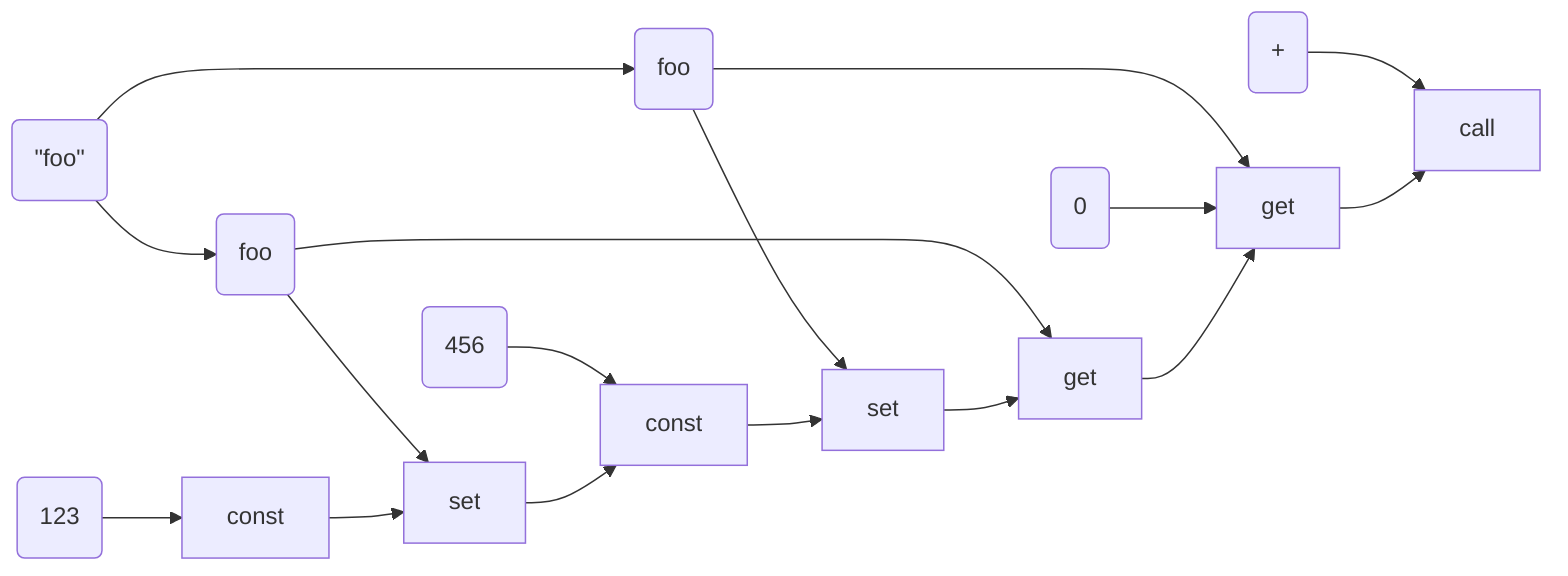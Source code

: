 flowchart LR
  d0(123) --> c0
  d1(456) --> c2
  d2(#quot;foo#quot;) --> d3
  d2 --> d4
  d3(foo) --> c1
  d3 --> c4
  d4(foo) --> c3
  d4 --> c5
  d5(0) --> c5
  d6(+) --> c6
  c0[const] --> c1[set] --> c2
  c2[const] --> c3[set] --> c4
  c4[get] --> c5[get] --> c6[call]